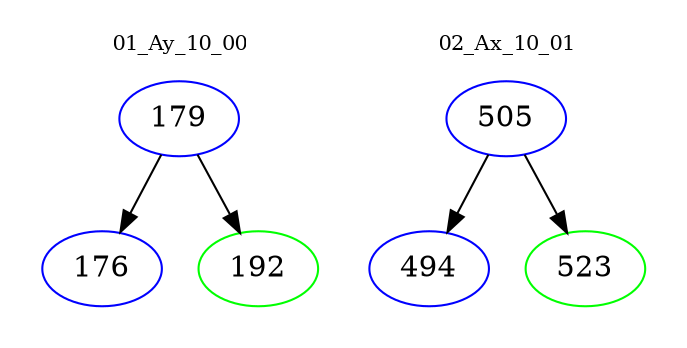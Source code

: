 digraph{
subgraph cluster_0 {
color = white
label = "01_Ay_10_00";
fontsize=10;
T0_179 [label="179", color="blue"]
T0_179 -> T0_176 [color="black"]
T0_176 [label="176", color="blue"]
T0_179 -> T0_192 [color="black"]
T0_192 [label="192", color="green"]
}
subgraph cluster_1 {
color = white
label = "02_Ax_10_01";
fontsize=10;
T1_505 [label="505", color="blue"]
T1_505 -> T1_494 [color="black"]
T1_494 [label="494", color="blue"]
T1_505 -> T1_523 [color="black"]
T1_523 [label="523", color="green"]
}
}
